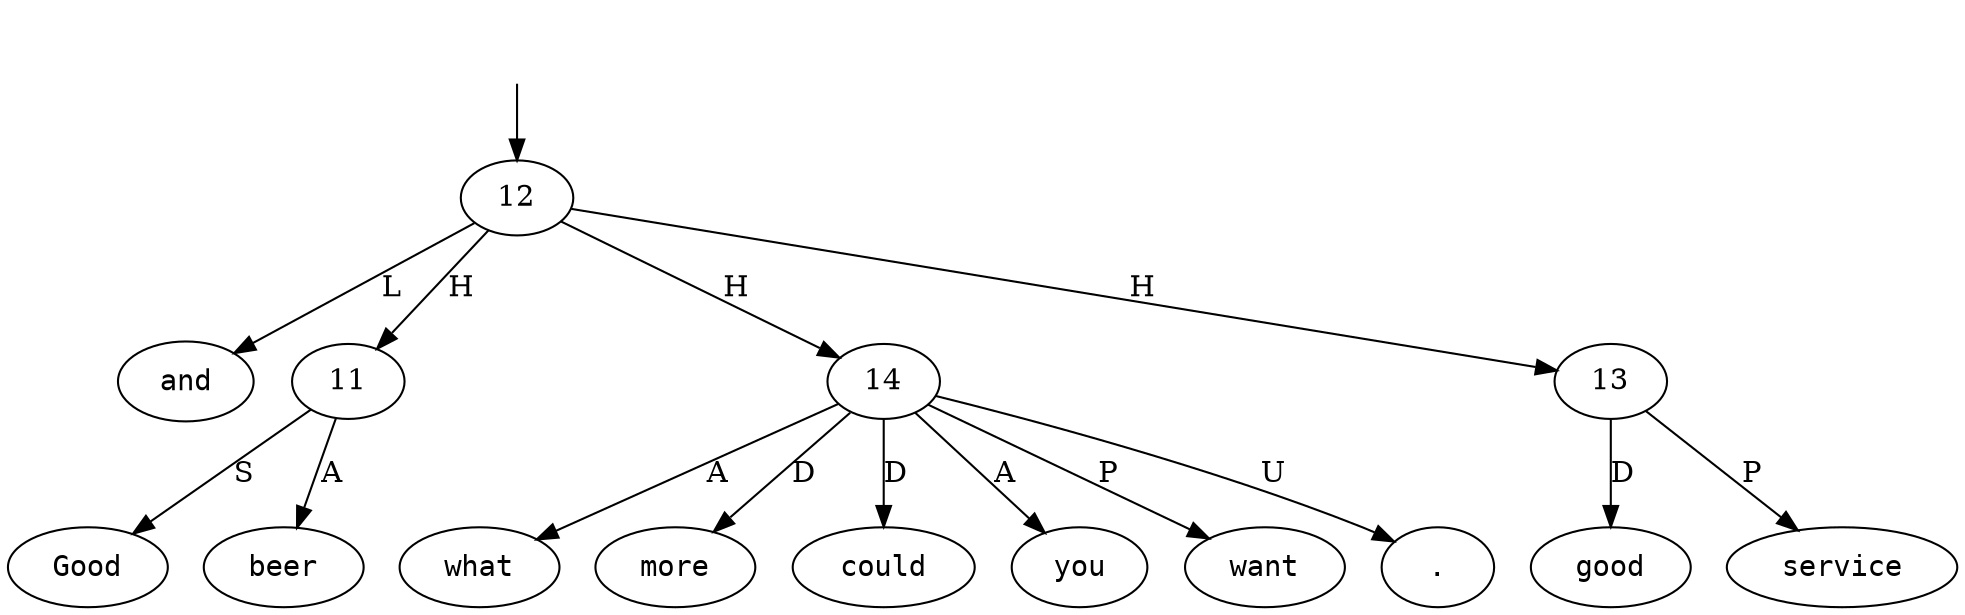 digraph "110908-0004" {
  top [ style=invis ];
  top -> 12;
  0 [ shape=oval, label=<<table align="center" border="0" cellspacing="0"><tr><td colspan="2"><font face="Courier">Good</font></td></tr></table>> ];
  1 [ shape=oval, label=<<table align="center" border="0" cellspacing="0"><tr><td colspan="2"><font face="Courier">beer</font></td></tr></table>> ];
  2 [ shape=oval, label=<<table align="center" border="0" cellspacing="0"><tr><td colspan="2"><font face="Courier">good</font></td></tr></table>> ];
  3 [ shape=oval, label=<<table align="center" border="0" cellspacing="0"><tr><td colspan="2"><font face="Courier">service</font></td></tr></table>> ];
  4 [ shape=oval, label=<<table align="center" border="0" cellspacing="0"><tr><td colspan="2"><font face="Courier">and</font></td></tr></table>> ];
  5 [ shape=oval, label=<<table align="center" border="0" cellspacing="0"><tr><td colspan="2"><font face="Courier">what</font></td></tr></table>> ];
  6 [ shape=oval, label=<<table align="center" border="0" cellspacing="0"><tr><td colspan="2"><font face="Courier">more</font></td></tr></table>> ];
  7 [ shape=oval, label=<<table align="center" border="0" cellspacing="0"><tr><td colspan="2"><font face="Courier">could</font></td></tr></table>> ];
  8 [ shape=oval, label=<<table align="center" border="0" cellspacing="0"><tr><td colspan="2"><font face="Courier">you</font></td></tr></table>> ];
  9 [ shape=oval, label=<<table align="center" border="0" cellspacing="0"><tr><td colspan="2"><font face="Courier">want</font></td></tr></table>> ];
  10 [ shape=oval, label=<<table align="center" border="0" cellspacing="0"><tr><td colspan="2"><font face="Courier">.</font></td></tr></table>> ];
  11 -> 0 [ label="S" ];
  11 -> 1 [ label="A" ];
  12 -> 14 [ label="H" ];
  12 -> 11 [ label="H" ];
  12 -> 4 [ label="L" ];
  12 -> 13 [ label="H" ];
  13 -> 2 [ label="D" ];
  13 -> 3 [ label="P" ];
  14 -> 5 [ label="A" ];
  14 -> 9 [ label="P" ];
  14 -> 8 [ label="A" ];
  14 -> 6 [ label="D" ];
  14 -> 7 [ label="D" ];
  14 -> 10 [ label="U" ];
}

